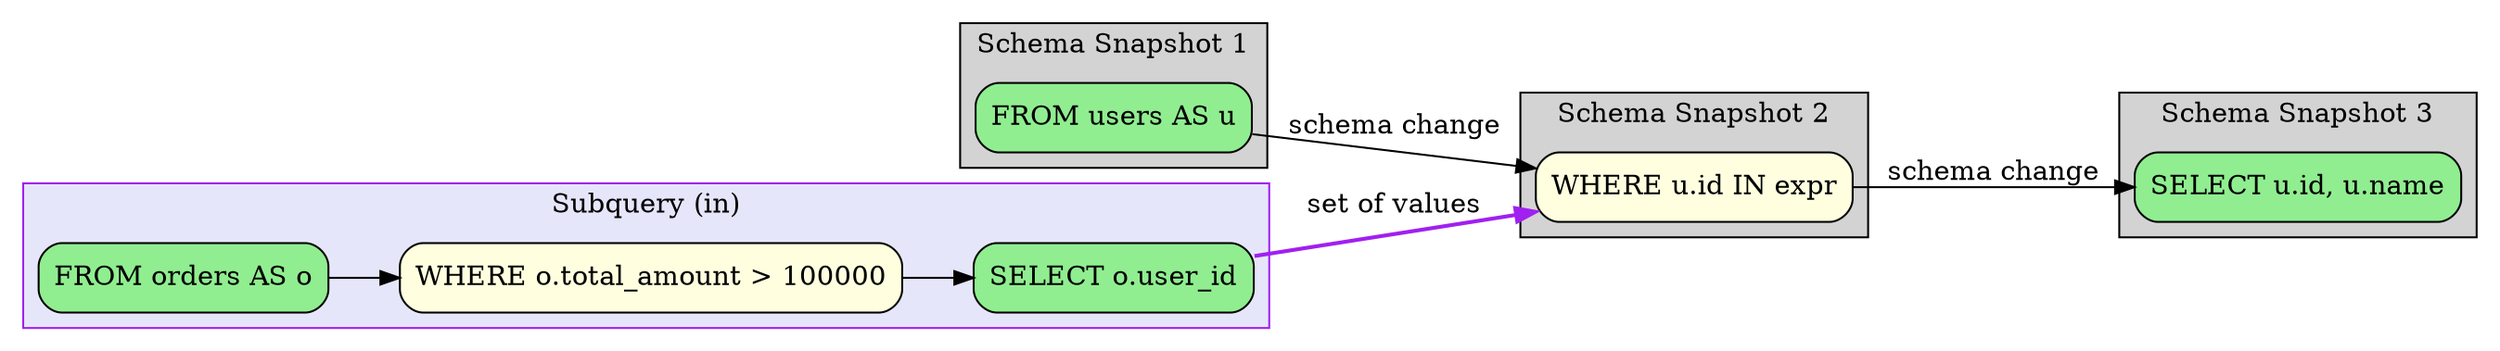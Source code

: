 digraph sqloflow {
  rankdir=LR;
  node [shape=box, style=rounded];

  // Schema view with snapshots
  subgraph cluster_0 {
    label="Schema Snapshot 1";
    style=filled;
    fillcolor=lightgray;
    // Relations: u
    node_0 [label="FROM users AS u", fillcolor=lightgreen, style="filled,rounded"];
  }
  subgraph cluster_1 {
    label="Schema Snapshot 2";
    style=filled;
    fillcolor=lightgray;
    // Relations: u, o
    node_1 [label="WHERE u.id IN expr", fillcolor=lightyellow, style="filled,rounded"];
  }
  subgraph cluster_2 {
    label="Schema Snapshot 3";
    style=filled;
    fillcolor=lightgray;
    // Relations: _result
    node_3 [label="SELECT u.id, u.name", fillcolor=lightgreen, style="filled,rounded"];
  }

  // Subquery 1
  subgraph cluster_node_2 {
    label="Subquery (in)";
    style=filled;
    fillcolor=lavender;
    color=purple;
    subq_2_node_0 [label="FROM orders AS o", fillcolor=lightgreen, style="filled,rounded"];
    subq_2_node_1 [label="WHERE o.total_amount > 100000", fillcolor=lightyellow, style="filled,rounded"];
    subq_2_node_2 [label="SELECT o.user_id", fillcolor=lightgreen, style="filled,rounded"];
    subq_2_node_0 -> subq_2_node_1 [color=black];
    subq_2_node_1 -> subq_2_node_2 [color=black];
  }
  subq_2_node_2 -> node_1 [color=purple, style=bold, label="set of values"];

  // Schema transformation edges
  node_0 -> node_1 [color=black, label="schema change"];
  node_1 -> node_3 [color=black, label="schema change"];
}